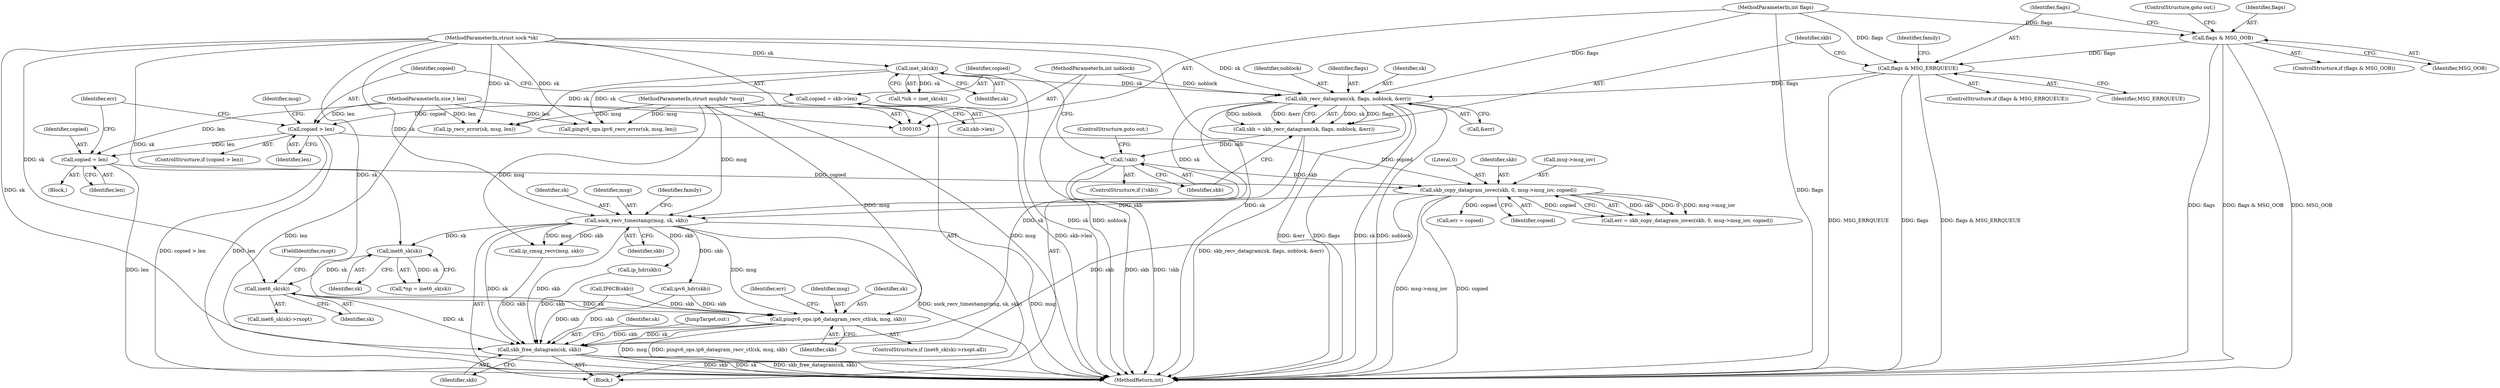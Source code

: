 digraph "0_linux_cf970c002d270c36202bd5b9c2804d3097a52da0@pointer" {
"1000352" [label="(Call,inet6_sk(sk))"];
"1000280" [label="(Call,inet6_sk(sk))"];
"1000209" [label="(Call,sock_recv_timestamp(msg, sk, skb))"];
"1000106" [label="(MethodParameterIn,struct msghdr *msg)"];
"1000169" [label="(Call,skb_recv_datagram(sk, flags, noblock, &err))"];
"1000115" [label="(Call,inet_sk(sk))"];
"1000105" [label="(MethodParameterIn,struct sock *sk)"];
"1000142" [label="(Call,flags & MSG_ERRQUEUE)"];
"1000137" [label="(Call,flags & MSG_OOB)"];
"1000109" [label="(MethodParameterIn,int flags)"];
"1000108" [label="(MethodParameterIn,int noblock)"];
"1000199" [label="(Call,skb_copy_datagram_iovec(skb, 0, msg->msg_iov, copied))"];
"1000176" [label="(Call,!skb)"];
"1000167" [label="(Call,skb = skb_recv_datagram(sk, flags, noblock, &err))"];
"1000185" [label="(Call,copied > len)"];
"1000179" [label="(Call,copied = skb->len)"];
"1000107" [label="(MethodParameterIn,size_t len)"];
"1000194" [label="(Call,copied = len)"];
"1000356" [label="(Call,pingv6_ops.ip6_datagram_recv_ctl(sk, msg, skb))"];
"1000367" [label="(Call,skb_free_datagram(sk, skb))"];
"1000109" [label="(MethodParameterIn,int flags)"];
"1000143" [label="(Identifier,flags)"];
"1000175" [label="(ControlStructure,if (!skb))"];
"1000180" [label="(Identifier,copied)"];
"1000141" [label="(ControlStructure,if (flags & MSG_ERRQUEUE))"];
"1000142" [label="(Call,flags & MSG_ERRQUEUE)"];
"1000186" [label="(Identifier,copied)"];
"1000116" [label="(Identifier,sk)"];
"1000105" [label="(MethodParameterIn,struct sock *sk)"];
"1000181" [label="(Call,skb->len)"];
"1000205" [label="(Identifier,copied)"];
"1000359" [label="(Identifier,skb)"];
"1000184" [label="(ControlStructure,if (copied > len))"];
"1000176" [label="(Call,!skb)"];
"1000169" [label="(Call,skb_recv_datagram(sk, flags, noblock, &err))"];
"1000353" [label="(Identifier,sk)"];
"1000364" [label="(Identifier,err)"];
"1000367" [label="(Call,skb_free_datagram(sk, skb))"];
"1000136" [label="(ControlStructure,if (flags & MSG_OOB))"];
"1000210" [label="(Identifier,msg)"];
"1000191" [label="(Identifier,msg)"];
"1000139" [label="(Identifier,MSG_OOB)"];
"1000177" [label="(Identifier,skb)"];
"1000246" [label="(Call,ip_hdr(skb))"];
"1000140" [label="(ControlStructure,goto out;)"];
"1000144" [label="(Identifier,MSG_ERRQUEUE)"];
"1000285" [label="(Call,ipv6_hdr(skb))"];
"1000194" [label="(Call,copied = len)"];
"1000278" [label="(Call,*np = inet6_sk(sk))"];
"1000368" [label="(Identifier,sk)"];
"1000358" [label="(Identifier,msg)"];
"1000280" [label="(Call,inet6_sk(sk))"];
"1000111" [label="(Block,)"];
"1000352" [label="(Call,inet6_sk(sk))"];
"1000215" [label="(Identifier,family)"];
"1000281" [label="(Identifier,sk)"];
"1000107" [label="(MethodParameterIn,size_t len)"];
"1000340" [label="(Call,IP6CB(skb))"];
"1000137" [label="(Call,flags & MSG_OOB)"];
"1000171" [label="(Identifier,flags)"];
"1000363" [label="(Call,err = copied)"];
"1000185" [label="(Call,copied > len)"];
"1000370" [label="(JumpTarget,out:)"];
"1000212" [label="(Identifier,skb)"];
"1000369" [label="(Identifier,skb)"];
"1000200" [label="(Identifier,skb)"];
"1000349" [label="(ControlStructure,if (inet6_sk(sk)->rxopt.all))"];
"1000197" [label="(Call,err = skb_copy_datagram_iovec(skb, 0, msg->msg_iov, copied))"];
"1000209" [label="(Call,sock_recv_timestamp(msg, sk, skb))"];
"1000173" [label="(Call,&err)"];
"1000167" [label="(Call,skb = skb_recv_datagram(sk, flags, noblock, &err))"];
"1000198" [label="(Identifier,err)"];
"1000179" [label="(Call,copied = skb->len)"];
"1000195" [label="(Identifier,copied)"];
"1000138" [label="(Identifier,flags)"];
"1000376" [label="(MethodReturn,int)"];
"1000152" [label="(Call,ip_recv_error(sk, msg, len))"];
"1000170" [label="(Identifier,sk)"];
"1000163" [label="(Call,pingv6_ops.ipv6_recv_error(sk, msg, len))"];
"1000113" [label="(Call,*isk = inet_sk(sk))"];
"1000178" [label="(ControlStructure,goto out;)"];
"1000199" [label="(Call,skb_copy_datagram_iovec(skb, 0, msg->msg_iov, copied))"];
"1000108" [label="(MethodParameterIn,int noblock)"];
"1000196" [label="(Identifier,len)"];
"1000357" [label="(Identifier,sk)"];
"1000106" [label="(MethodParameterIn,struct msghdr *msg)"];
"1000115" [label="(Call,inet_sk(sk))"];
"1000187" [label="(Identifier,len)"];
"1000168" [label="(Identifier,skb)"];
"1000202" [label="(Call,msg->msg_iov)"];
"1000351" [label="(Call,inet6_sk(sk)->rxopt)"];
"1000188" [label="(Block,)"];
"1000201" [label="(Literal,0)"];
"1000354" [label="(FieldIdentifier,rxopt)"];
"1000268" [label="(Call,ip_cmsg_recv(msg, skb))"];
"1000148" [label="(Identifier,family)"];
"1000211" [label="(Identifier,sk)"];
"1000356" [label="(Call,pingv6_ops.ip6_datagram_recv_ctl(sk, msg, skb))"];
"1000172" [label="(Identifier,noblock)"];
"1000352" -> "1000351"  [label="AST: "];
"1000352" -> "1000353"  [label="CFG: "];
"1000353" -> "1000352"  [label="AST: "];
"1000354" -> "1000352"  [label="CFG: "];
"1000280" -> "1000352"  [label="DDG: sk"];
"1000105" -> "1000352"  [label="DDG: sk"];
"1000352" -> "1000356"  [label="DDG: sk"];
"1000352" -> "1000367"  [label="DDG: sk"];
"1000280" -> "1000278"  [label="AST: "];
"1000280" -> "1000281"  [label="CFG: "];
"1000281" -> "1000280"  [label="AST: "];
"1000278" -> "1000280"  [label="CFG: "];
"1000280" -> "1000278"  [label="DDG: sk"];
"1000209" -> "1000280"  [label="DDG: sk"];
"1000105" -> "1000280"  [label="DDG: sk"];
"1000209" -> "1000111"  [label="AST: "];
"1000209" -> "1000212"  [label="CFG: "];
"1000210" -> "1000209"  [label="AST: "];
"1000211" -> "1000209"  [label="AST: "];
"1000212" -> "1000209"  [label="AST: "];
"1000215" -> "1000209"  [label="CFG: "];
"1000209" -> "1000376"  [label="DDG: sock_recv_timestamp(msg, sk, skb)"];
"1000209" -> "1000376"  [label="DDG: msg"];
"1000106" -> "1000209"  [label="DDG: msg"];
"1000169" -> "1000209"  [label="DDG: sk"];
"1000105" -> "1000209"  [label="DDG: sk"];
"1000199" -> "1000209"  [label="DDG: skb"];
"1000209" -> "1000246"  [label="DDG: skb"];
"1000209" -> "1000268"  [label="DDG: msg"];
"1000209" -> "1000268"  [label="DDG: skb"];
"1000209" -> "1000285"  [label="DDG: skb"];
"1000209" -> "1000356"  [label="DDG: msg"];
"1000209" -> "1000367"  [label="DDG: sk"];
"1000209" -> "1000367"  [label="DDG: skb"];
"1000106" -> "1000103"  [label="AST: "];
"1000106" -> "1000376"  [label="DDG: msg"];
"1000106" -> "1000152"  [label="DDG: msg"];
"1000106" -> "1000163"  [label="DDG: msg"];
"1000106" -> "1000268"  [label="DDG: msg"];
"1000106" -> "1000356"  [label="DDG: msg"];
"1000169" -> "1000167"  [label="AST: "];
"1000169" -> "1000173"  [label="CFG: "];
"1000170" -> "1000169"  [label="AST: "];
"1000171" -> "1000169"  [label="AST: "];
"1000172" -> "1000169"  [label="AST: "];
"1000173" -> "1000169"  [label="AST: "];
"1000167" -> "1000169"  [label="CFG: "];
"1000169" -> "1000376"  [label="DDG: noblock"];
"1000169" -> "1000376"  [label="DDG: &err"];
"1000169" -> "1000376"  [label="DDG: flags"];
"1000169" -> "1000376"  [label="DDG: sk"];
"1000169" -> "1000167"  [label="DDG: sk"];
"1000169" -> "1000167"  [label="DDG: flags"];
"1000169" -> "1000167"  [label="DDG: noblock"];
"1000169" -> "1000167"  [label="DDG: &err"];
"1000115" -> "1000169"  [label="DDG: sk"];
"1000105" -> "1000169"  [label="DDG: sk"];
"1000142" -> "1000169"  [label="DDG: flags"];
"1000109" -> "1000169"  [label="DDG: flags"];
"1000108" -> "1000169"  [label="DDG: noblock"];
"1000169" -> "1000367"  [label="DDG: sk"];
"1000115" -> "1000113"  [label="AST: "];
"1000115" -> "1000116"  [label="CFG: "];
"1000116" -> "1000115"  [label="AST: "];
"1000113" -> "1000115"  [label="CFG: "];
"1000115" -> "1000376"  [label="DDG: sk"];
"1000115" -> "1000113"  [label="DDG: sk"];
"1000105" -> "1000115"  [label="DDG: sk"];
"1000115" -> "1000152"  [label="DDG: sk"];
"1000115" -> "1000163"  [label="DDG: sk"];
"1000105" -> "1000103"  [label="AST: "];
"1000105" -> "1000376"  [label="DDG: sk"];
"1000105" -> "1000152"  [label="DDG: sk"];
"1000105" -> "1000163"  [label="DDG: sk"];
"1000105" -> "1000356"  [label="DDG: sk"];
"1000105" -> "1000367"  [label="DDG: sk"];
"1000142" -> "1000141"  [label="AST: "];
"1000142" -> "1000144"  [label="CFG: "];
"1000143" -> "1000142"  [label="AST: "];
"1000144" -> "1000142"  [label="AST: "];
"1000148" -> "1000142"  [label="CFG: "];
"1000168" -> "1000142"  [label="CFG: "];
"1000142" -> "1000376"  [label="DDG: flags & MSG_ERRQUEUE"];
"1000142" -> "1000376"  [label="DDG: MSG_ERRQUEUE"];
"1000142" -> "1000376"  [label="DDG: flags"];
"1000137" -> "1000142"  [label="DDG: flags"];
"1000109" -> "1000142"  [label="DDG: flags"];
"1000137" -> "1000136"  [label="AST: "];
"1000137" -> "1000139"  [label="CFG: "];
"1000138" -> "1000137"  [label="AST: "];
"1000139" -> "1000137"  [label="AST: "];
"1000140" -> "1000137"  [label="CFG: "];
"1000143" -> "1000137"  [label="CFG: "];
"1000137" -> "1000376"  [label="DDG: MSG_OOB"];
"1000137" -> "1000376"  [label="DDG: flags"];
"1000137" -> "1000376"  [label="DDG: flags & MSG_OOB"];
"1000109" -> "1000137"  [label="DDG: flags"];
"1000109" -> "1000103"  [label="AST: "];
"1000109" -> "1000376"  [label="DDG: flags"];
"1000108" -> "1000103"  [label="AST: "];
"1000108" -> "1000376"  [label="DDG: noblock"];
"1000199" -> "1000197"  [label="AST: "];
"1000199" -> "1000205"  [label="CFG: "];
"1000200" -> "1000199"  [label="AST: "];
"1000201" -> "1000199"  [label="AST: "];
"1000202" -> "1000199"  [label="AST: "];
"1000205" -> "1000199"  [label="AST: "];
"1000197" -> "1000199"  [label="CFG: "];
"1000199" -> "1000376"  [label="DDG: copied"];
"1000199" -> "1000376"  [label="DDG: msg->msg_iov"];
"1000199" -> "1000197"  [label="DDG: skb"];
"1000199" -> "1000197"  [label="DDG: 0"];
"1000199" -> "1000197"  [label="DDG: msg->msg_iov"];
"1000199" -> "1000197"  [label="DDG: copied"];
"1000176" -> "1000199"  [label="DDG: skb"];
"1000185" -> "1000199"  [label="DDG: copied"];
"1000194" -> "1000199"  [label="DDG: copied"];
"1000199" -> "1000363"  [label="DDG: copied"];
"1000199" -> "1000367"  [label="DDG: skb"];
"1000176" -> "1000175"  [label="AST: "];
"1000176" -> "1000177"  [label="CFG: "];
"1000177" -> "1000176"  [label="AST: "];
"1000178" -> "1000176"  [label="CFG: "];
"1000180" -> "1000176"  [label="CFG: "];
"1000176" -> "1000376"  [label="DDG: !skb"];
"1000176" -> "1000376"  [label="DDG: skb"];
"1000167" -> "1000176"  [label="DDG: skb"];
"1000167" -> "1000111"  [label="AST: "];
"1000168" -> "1000167"  [label="AST: "];
"1000177" -> "1000167"  [label="CFG: "];
"1000167" -> "1000376"  [label="DDG: skb_recv_datagram(sk, flags, noblock, &err)"];
"1000185" -> "1000184"  [label="AST: "];
"1000185" -> "1000187"  [label="CFG: "];
"1000186" -> "1000185"  [label="AST: "];
"1000187" -> "1000185"  [label="AST: "];
"1000191" -> "1000185"  [label="CFG: "];
"1000198" -> "1000185"  [label="CFG: "];
"1000185" -> "1000376"  [label="DDG: copied > len"];
"1000185" -> "1000376"  [label="DDG: len"];
"1000179" -> "1000185"  [label="DDG: copied"];
"1000107" -> "1000185"  [label="DDG: len"];
"1000185" -> "1000194"  [label="DDG: len"];
"1000179" -> "1000111"  [label="AST: "];
"1000179" -> "1000181"  [label="CFG: "];
"1000180" -> "1000179"  [label="AST: "];
"1000181" -> "1000179"  [label="AST: "];
"1000186" -> "1000179"  [label="CFG: "];
"1000179" -> "1000376"  [label="DDG: skb->len"];
"1000107" -> "1000103"  [label="AST: "];
"1000107" -> "1000376"  [label="DDG: len"];
"1000107" -> "1000152"  [label="DDG: len"];
"1000107" -> "1000163"  [label="DDG: len"];
"1000107" -> "1000194"  [label="DDG: len"];
"1000194" -> "1000188"  [label="AST: "];
"1000194" -> "1000196"  [label="CFG: "];
"1000195" -> "1000194"  [label="AST: "];
"1000196" -> "1000194"  [label="AST: "];
"1000198" -> "1000194"  [label="CFG: "];
"1000194" -> "1000376"  [label="DDG: len"];
"1000356" -> "1000349"  [label="AST: "];
"1000356" -> "1000359"  [label="CFG: "];
"1000357" -> "1000356"  [label="AST: "];
"1000358" -> "1000356"  [label="AST: "];
"1000359" -> "1000356"  [label="AST: "];
"1000364" -> "1000356"  [label="CFG: "];
"1000356" -> "1000376"  [label="DDG: pingv6_ops.ip6_datagram_recv_ctl(sk, msg, skb)"];
"1000356" -> "1000376"  [label="DDG: msg"];
"1000285" -> "1000356"  [label="DDG: skb"];
"1000340" -> "1000356"  [label="DDG: skb"];
"1000356" -> "1000367"  [label="DDG: sk"];
"1000356" -> "1000367"  [label="DDG: skb"];
"1000367" -> "1000111"  [label="AST: "];
"1000367" -> "1000369"  [label="CFG: "];
"1000368" -> "1000367"  [label="AST: "];
"1000369" -> "1000367"  [label="AST: "];
"1000370" -> "1000367"  [label="CFG: "];
"1000367" -> "1000376"  [label="DDG: skb"];
"1000367" -> "1000376"  [label="DDG: sk"];
"1000367" -> "1000376"  [label="DDG: skb_free_datagram(sk, skb)"];
"1000285" -> "1000367"  [label="DDG: skb"];
"1000268" -> "1000367"  [label="DDG: skb"];
"1000340" -> "1000367"  [label="DDG: skb"];
"1000246" -> "1000367"  [label="DDG: skb"];
}
